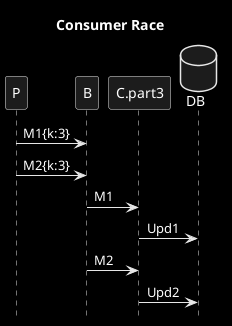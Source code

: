 @startuml
title Consumer Race
hide footbox
skinparam monochrome reverse
database DB order 10

P->B: M1{k:3}
P->B: M2{k:3}

B->C.part3: M1
C.part3->DB: Upd1
B->C.part3: M2
C.part3->DB: Upd2
@enduml
